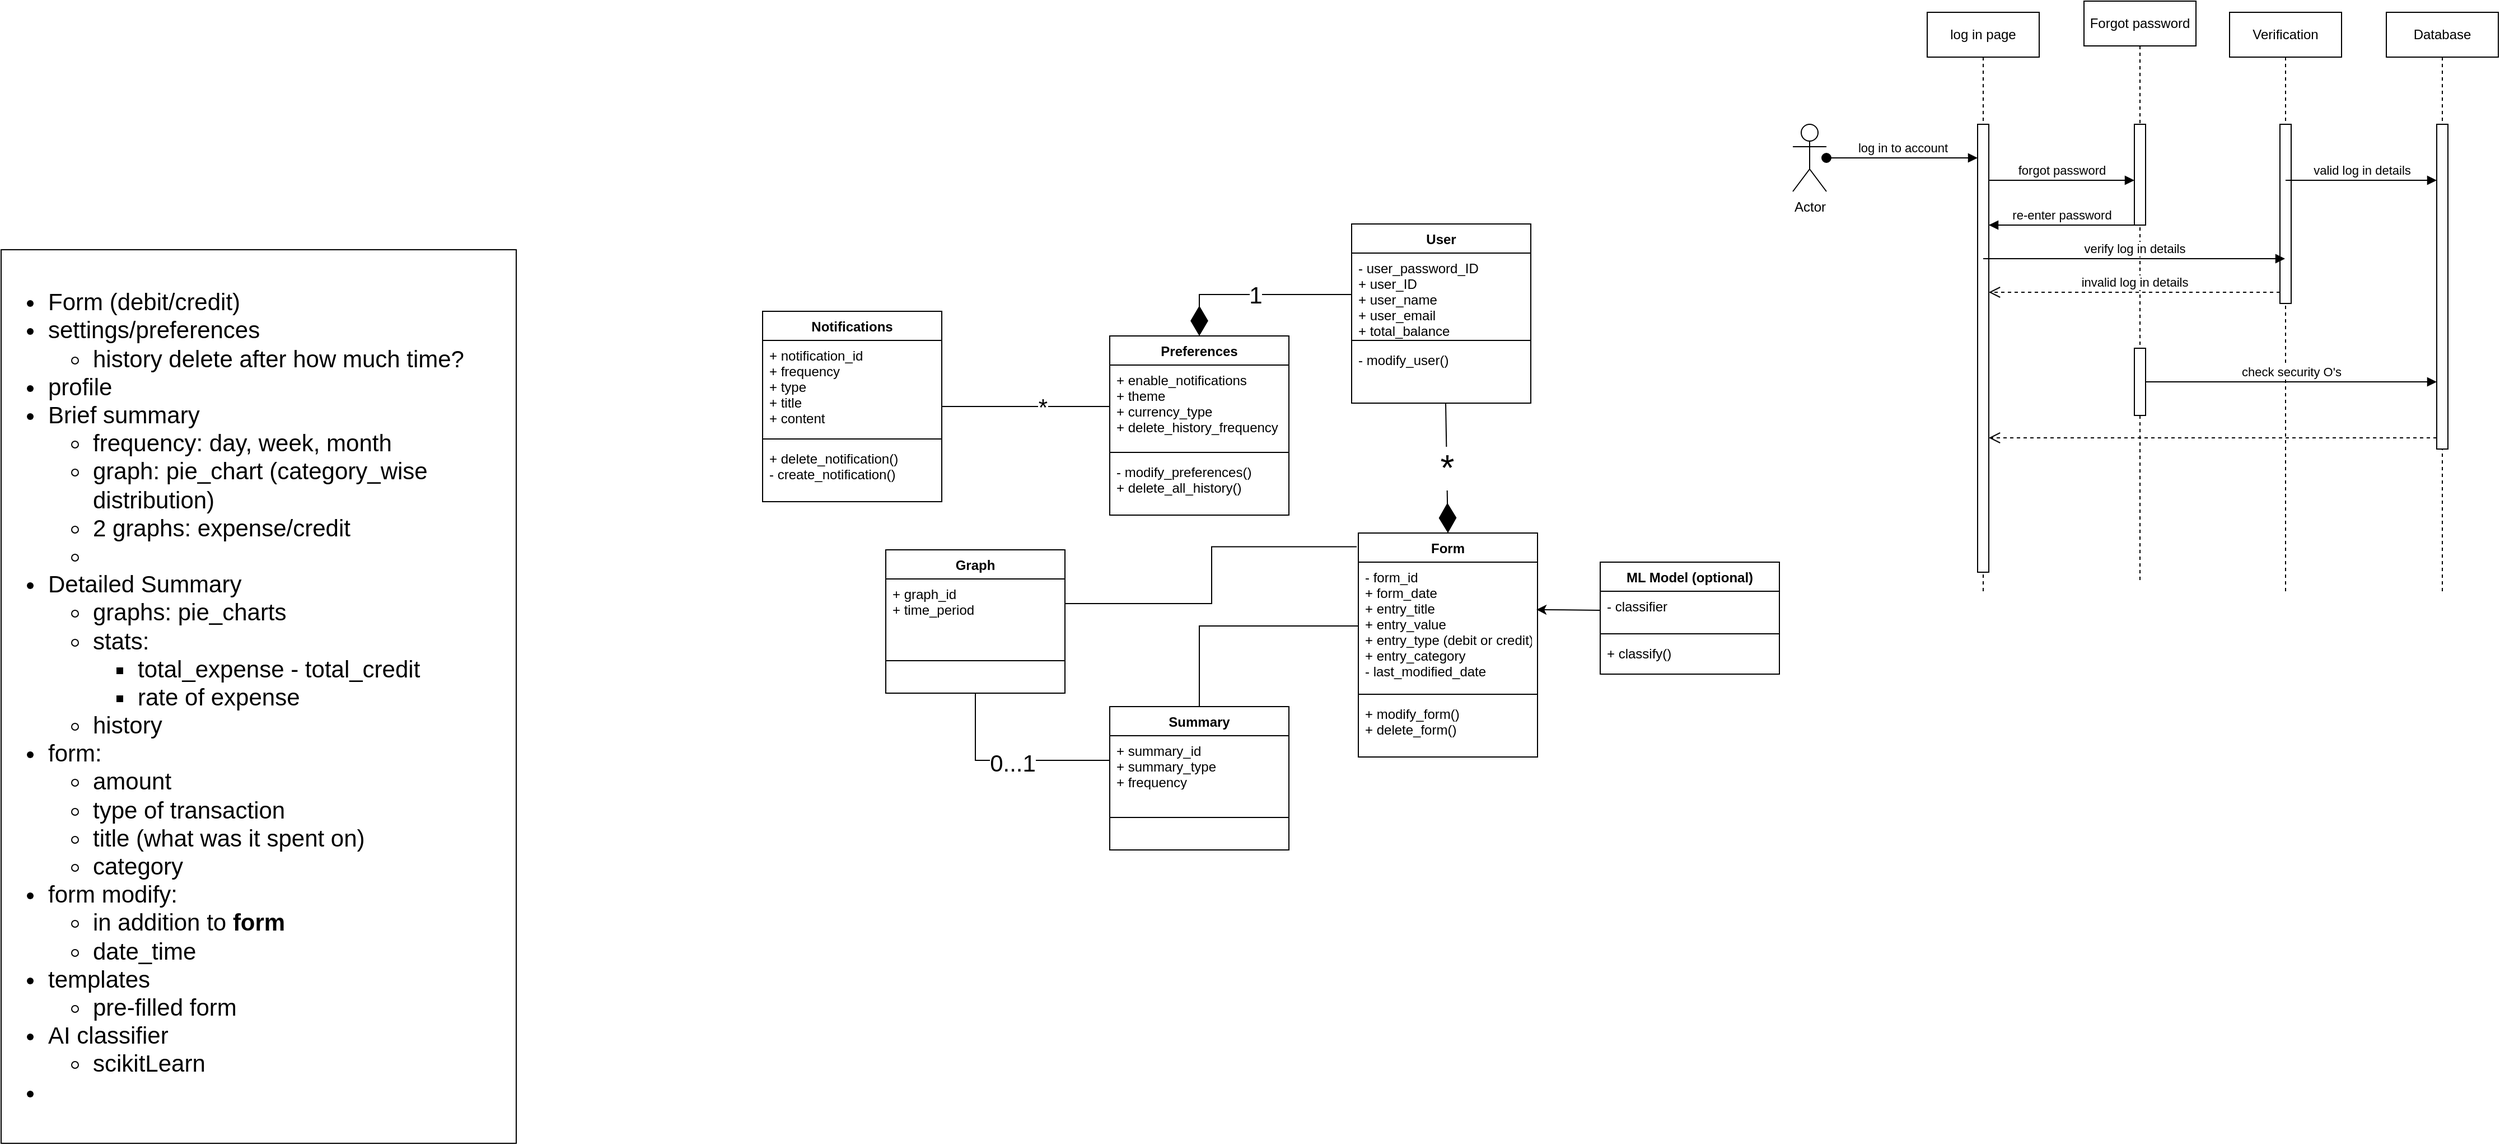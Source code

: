 <mxfile version="20.8.20" type="github">
  <diagram name="Page-1" id="2YBvvXClWsGukQMizWep">
    <mxGraphModel dx="3134" dy="627" grid="1" gridSize="10" guides="1" tooltips="1" connect="1" arrows="1" fold="1" page="1" pageScale="1" pageWidth="2000" pageHeight="1100" math="0" shadow="0">
      <root>
        <mxCell id="0" />
        <mxCell id="1" parent="0" />
        <mxCell id="stTqnZfCxz-nPY7UzvfY-1" value="Actor" style="shape=umlActor;verticalLabelPosition=bottom;verticalAlign=top;html=1;outlineConnect=0;" vertex="1" parent="1">
          <mxGeometry x="50" y="240" width="30" height="60" as="geometry" />
        </mxCell>
        <mxCell id="stTqnZfCxz-nPY7UzvfY-2" value="log in page" style="shape=umlLifeline;perimeter=lifelinePerimeter;whiteSpace=wrap;html=1;container=0;dropTarget=0;collapsible=0;recursiveResize=0;outlineConnect=0;portConstraint=eastwest;newEdgeStyle={&quot;edgeStyle&quot;:&quot;elbowEdgeStyle&quot;,&quot;elbow&quot;:&quot;vertical&quot;,&quot;curved&quot;:0,&quot;rounded&quot;:0};" vertex="1" parent="1">
          <mxGeometry x="170" y="140" width="100" height="520" as="geometry" />
        </mxCell>
        <mxCell id="stTqnZfCxz-nPY7UzvfY-6" value="" style="html=1;points=[];perimeter=orthogonalPerimeter;outlineConnect=0;targetShapes=umlLifeline;portConstraint=eastwest;newEdgeStyle={&quot;edgeStyle&quot;:&quot;elbowEdgeStyle&quot;,&quot;elbow&quot;:&quot;vertical&quot;,&quot;curved&quot;:0,&quot;rounded&quot;:0};" vertex="1" parent="stTqnZfCxz-nPY7UzvfY-2">
          <mxGeometry x="45" y="100" width="10" height="400" as="geometry" />
        </mxCell>
        <mxCell id="stTqnZfCxz-nPY7UzvfY-3" value="Forgot password" style="shape=umlLifeline;perimeter=lifelinePerimeter;whiteSpace=wrap;html=1;container=0;dropTarget=0;collapsible=0;recursiveResize=0;outlineConnect=0;portConstraint=eastwest;newEdgeStyle={&quot;edgeStyle&quot;:&quot;elbowEdgeStyle&quot;,&quot;elbow&quot;:&quot;vertical&quot;,&quot;curved&quot;:0,&quot;rounded&quot;:0};" vertex="1" parent="1">
          <mxGeometry x="310" y="130" width="100" height="520" as="geometry" />
        </mxCell>
        <mxCell id="stTqnZfCxz-nPY7UzvfY-10" value="" style="html=1;points=[];perimeter=orthogonalPerimeter;outlineConnect=0;targetShapes=umlLifeline;portConstraint=eastwest;newEdgeStyle={&quot;edgeStyle&quot;:&quot;elbowEdgeStyle&quot;,&quot;elbow&quot;:&quot;vertical&quot;,&quot;curved&quot;:0,&quot;rounded&quot;:0};" vertex="1" parent="stTqnZfCxz-nPY7UzvfY-3">
          <mxGeometry x="45" y="110" width="10" height="90" as="geometry" />
        </mxCell>
        <mxCell id="stTqnZfCxz-nPY7UzvfY-7" value="" style="html=1;points=[];perimeter=orthogonalPerimeter;outlineConnect=0;targetShapes=umlLifeline;portConstraint=eastwest;newEdgeStyle={&quot;edgeStyle&quot;:&quot;elbowEdgeStyle&quot;,&quot;elbow&quot;:&quot;vertical&quot;,&quot;curved&quot;:0,&quot;rounded&quot;:0};" vertex="1" parent="stTqnZfCxz-nPY7UzvfY-3">
          <mxGeometry x="45" y="310" width="10" height="60" as="geometry" />
        </mxCell>
        <mxCell id="stTqnZfCxz-nPY7UzvfY-4" value="Verification" style="shape=umlLifeline;perimeter=lifelinePerimeter;whiteSpace=wrap;html=1;container=0;dropTarget=0;collapsible=0;recursiveResize=0;outlineConnect=0;portConstraint=eastwest;newEdgeStyle={&quot;edgeStyle&quot;:&quot;elbowEdgeStyle&quot;,&quot;elbow&quot;:&quot;vertical&quot;,&quot;curved&quot;:0,&quot;rounded&quot;:0};" vertex="1" parent="1">
          <mxGeometry x="440" y="140" width="100" height="520" as="geometry" />
        </mxCell>
        <mxCell id="stTqnZfCxz-nPY7UzvfY-9" value="" style="html=1;points=[];perimeter=orthogonalPerimeter;outlineConnect=0;targetShapes=umlLifeline;portConstraint=eastwest;newEdgeStyle={&quot;edgeStyle&quot;:&quot;elbowEdgeStyle&quot;,&quot;elbow&quot;:&quot;vertical&quot;,&quot;curved&quot;:0,&quot;rounded&quot;:0};" vertex="1" parent="stTqnZfCxz-nPY7UzvfY-4">
          <mxGeometry x="45" y="100" width="10" height="160" as="geometry" />
        </mxCell>
        <mxCell id="stTqnZfCxz-nPY7UzvfY-5" value="Database" style="shape=umlLifeline;perimeter=lifelinePerimeter;whiteSpace=wrap;html=1;container=0;dropTarget=0;collapsible=0;recursiveResize=0;outlineConnect=0;portConstraint=eastwest;newEdgeStyle={&quot;edgeStyle&quot;:&quot;elbowEdgeStyle&quot;,&quot;elbow&quot;:&quot;vertical&quot;,&quot;curved&quot;:0,&quot;rounded&quot;:0};" vertex="1" parent="1">
          <mxGeometry x="580" y="140" width="100" height="520" as="geometry" />
        </mxCell>
        <mxCell id="stTqnZfCxz-nPY7UzvfY-8" value="" style="html=1;points=[];perimeter=orthogonalPerimeter;outlineConnect=0;targetShapes=umlLifeline;portConstraint=eastwest;newEdgeStyle={&quot;edgeStyle&quot;:&quot;elbowEdgeStyle&quot;,&quot;elbow&quot;:&quot;vertical&quot;,&quot;curved&quot;:0,&quot;rounded&quot;:0};" vertex="1" parent="stTqnZfCxz-nPY7UzvfY-5">
          <mxGeometry x="45" y="100" width="10" height="290" as="geometry" />
        </mxCell>
        <mxCell id="stTqnZfCxz-nPY7UzvfY-11" value="log in to account" style="html=1;verticalAlign=bottom;startArrow=oval;startFill=1;endArrow=block;startSize=8;edgeStyle=elbowEdgeStyle;elbow=vertical;curved=0;rounded=0;" edge="1" parent="1" source="stTqnZfCxz-nPY7UzvfY-1" target="stTqnZfCxz-nPY7UzvfY-6">
          <mxGeometry width="60" relative="1" as="geometry">
            <mxPoint x="610" y="360" as="sourcePoint" />
            <mxPoint x="670" y="360" as="targetPoint" />
          </mxGeometry>
        </mxCell>
        <mxCell id="stTqnZfCxz-nPY7UzvfY-12" value="forgot password" style="html=1;verticalAlign=bottom;endArrow=block;edgeStyle=elbowEdgeStyle;elbow=vertical;curved=0;rounded=0;" edge="1" parent="1" source="stTqnZfCxz-nPY7UzvfY-6" target="stTqnZfCxz-nPY7UzvfY-10">
          <mxGeometry width="80" relative="1" as="geometry">
            <mxPoint x="600" y="360" as="sourcePoint" />
            <mxPoint x="680" y="360" as="targetPoint" />
            <Array as="points">
              <mxPoint x="320" y="290" />
            </Array>
          </mxGeometry>
        </mxCell>
        <mxCell id="stTqnZfCxz-nPY7UzvfY-13" value="re-enter password" style="html=1;verticalAlign=bottom;endArrow=block;edgeStyle=elbowEdgeStyle;elbow=vertical;curved=0;rounded=0;" edge="1" parent="1" source="stTqnZfCxz-nPY7UzvfY-10" target="stTqnZfCxz-nPY7UzvfY-6">
          <mxGeometry width="80" relative="1" as="geometry">
            <mxPoint x="600" y="360" as="sourcePoint" />
            <mxPoint x="680" y="360" as="targetPoint" />
            <Array as="points">
              <mxPoint x="290" y="330" />
            </Array>
          </mxGeometry>
        </mxCell>
        <mxCell id="stTqnZfCxz-nPY7UzvfY-14" value="verify log in details" style="html=1;verticalAlign=bottom;endArrow=block;edgeStyle=elbowEdgeStyle;elbow=vertical;curved=0;rounded=0;" edge="1" parent="1" source="stTqnZfCxz-nPY7UzvfY-2" target="stTqnZfCxz-nPY7UzvfY-4">
          <mxGeometry width="80" relative="1" as="geometry">
            <mxPoint x="600" y="360" as="sourcePoint" />
            <mxPoint x="680" y="360" as="targetPoint" />
            <Array as="points">
              <mxPoint x="430" y="360" />
              <mxPoint x="380" y="390" />
            </Array>
          </mxGeometry>
        </mxCell>
        <mxCell id="stTqnZfCxz-nPY7UzvfY-15" value="invalid log in details" style="html=1;verticalAlign=bottom;endArrow=open;dashed=1;endSize=8;edgeStyle=elbowEdgeStyle;elbow=vertical;curved=0;rounded=0;" edge="1" parent="1" source="stTqnZfCxz-nPY7UzvfY-9" target="stTqnZfCxz-nPY7UzvfY-6">
          <mxGeometry relative="1" as="geometry">
            <mxPoint x="680" y="360" as="sourcePoint" />
            <mxPoint x="600" y="360" as="targetPoint" />
            <Array as="points">
              <mxPoint x="390" y="390" />
            </Array>
          </mxGeometry>
        </mxCell>
        <mxCell id="stTqnZfCxz-nPY7UzvfY-16" value="valid log in details" style="html=1;verticalAlign=bottom;endArrow=block;edgeStyle=elbowEdgeStyle;elbow=vertical;curved=0;rounded=0;" edge="1" parent="1" source="stTqnZfCxz-nPY7UzvfY-4" target="stTqnZfCxz-nPY7UzvfY-8">
          <mxGeometry width="80" relative="1" as="geometry">
            <mxPoint x="600" y="360" as="sourcePoint" />
            <mxPoint x="680" y="360" as="targetPoint" />
            <Array as="points">
              <mxPoint x="590" y="290" />
            </Array>
          </mxGeometry>
        </mxCell>
        <mxCell id="stTqnZfCxz-nPY7UzvfY-17" value="check security O&#39;s" style="html=1;verticalAlign=bottom;endArrow=block;edgeStyle=elbowEdgeStyle;elbow=vertical;curved=0;rounded=0;" edge="1" parent="1" source="stTqnZfCxz-nPY7UzvfY-7" target="stTqnZfCxz-nPY7UzvfY-8">
          <mxGeometry width="80" relative="1" as="geometry">
            <mxPoint x="600" y="360" as="sourcePoint" />
            <mxPoint x="680" y="360" as="targetPoint" />
            <Array as="points">
              <mxPoint x="580" y="470" />
              <mxPoint x="550" y="450" />
            </Array>
          </mxGeometry>
        </mxCell>
        <mxCell id="stTqnZfCxz-nPY7UzvfY-18" value="" style="html=1;verticalAlign=bottom;endArrow=open;dashed=1;endSize=8;edgeStyle=elbowEdgeStyle;elbow=vertical;curved=0;rounded=0;" edge="1" parent="1" source="stTqnZfCxz-nPY7UzvfY-8" target="stTqnZfCxz-nPY7UzvfY-6">
          <mxGeometry relative="1" as="geometry">
            <mxPoint x="680" y="360" as="sourcePoint" />
            <mxPoint x="600" y="360" as="targetPoint" />
            <Array as="points">
              <mxPoint x="520" y="520" />
            </Array>
          </mxGeometry>
        </mxCell>
        <mxCell id="1YFrrPJFMDi00KkuxB1G-1" value="User" style="swimlane;fontStyle=1;align=center;verticalAlign=top;childLayout=stackLayout;horizontal=1;startSize=26;horizontalStack=0;resizeParent=1;resizeParentMax=0;resizeLast=0;collapsible=1;marginBottom=0;" vertex="1" parent="1">
          <mxGeometry x="-344" y="329" width="160" height="160" as="geometry" />
        </mxCell>
        <mxCell id="1YFrrPJFMDi00KkuxB1G-2" value="- user_password_ID&#xa;+ user_ID &#xa;+ user_name&#xa;+ user_email&#xa;+ total_balance" style="text;strokeColor=none;fillColor=none;align=left;verticalAlign=top;spacingLeft=4;spacingRight=4;overflow=hidden;rotatable=0;points=[[0,0.5],[1,0.5]];portConstraint=eastwest;" vertex="1" parent="1YFrrPJFMDi00KkuxB1G-1">
          <mxGeometry y="26" width="160" height="74" as="geometry" />
        </mxCell>
        <mxCell id="1YFrrPJFMDi00KkuxB1G-3" value="" style="line;strokeWidth=1;fillColor=none;align=left;verticalAlign=middle;spacingTop=-1;spacingLeft=3;spacingRight=3;rotatable=0;labelPosition=right;points=[];portConstraint=eastwest;strokeColor=inherit;" vertex="1" parent="1YFrrPJFMDi00KkuxB1G-1">
          <mxGeometry y="100" width="160" height="8" as="geometry" />
        </mxCell>
        <mxCell id="1YFrrPJFMDi00KkuxB1G-4" value="- modify_user()" style="text;strokeColor=none;fillColor=none;align=left;verticalAlign=top;spacingLeft=4;spacingRight=4;overflow=hidden;rotatable=0;points=[[0,0.5],[1,0.5]];portConstraint=eastwest;" vertex="1" parent="1YFrrPJFMDi00KkuxB1G-1">
          <mxGeometry y="108" width="160" height="52" as="geometry" />
        </mxCell>
        <mxCell id="1YFrrPJFMDi00KkuxB1G-6" value="Form" style="swimlane;fontStyle=1;align=center;verticalAlign=top;childLayout=stackLayout;horizontal=1;startSize=26;horizontalStack=0;resizeParent=1;resizeParentMax=0;resizeLast=0;collapsible=1;marginBottom=0;" vertex="1" parent="1">
          <mxGeometry x="-338" y="605" width="160" height="200" as="geometry" />
        </mxCell>
        <mxCell id="1YFrrPJFMDi00KkuxB1G-7" value="- form_id&#xa;+ form_date &#xa;+ entry_title&#xa;+ entry_value&#xa;+ entry_type (debit or credit)&#xa;+ entry_category&#xa;- last_modified_date" style="text;strokeColor=none;fillColor=none;align=left;verticalAlign=top;spacingLeft=4;spacingRight=4;overflow=hidden;rotatable=0;points=[[0,0.5],[1,0.5]];portConstraint=eastwest;" vertex="1" parent="1YFrrPJFMDi00KkuxB1G-6">
          <mxGeometry y="26" width="160" height="114" as="geometry" />
        </mxCell>
        <mxCell id="1YFrrPJFMDi00KkuxB1G-8" value="" style="line;strokeWidth=1;fillColor=none;align=left;verticalAlign=middle;spacingTop=-1;spacingLeft=3;spacingRight=3;rotatable=0;labelPosition=right;points=[];portConstraint=eastwest;strokeColor=inherit;" vertex="1" parent="1YFrrPJFMDi00KkuxB1G-6">
          <mxGeometry y="140" width="160" height="8" as="geometry" />
        </mxCell>
        <mxCell id="1YFrrPJFMDi00KkuxB1G-9" value="+ modify_form()&#xa;+ delete_form()" style="text;strokeColor=none;fillColor=none;align=left;verticalAlign=top;spacingLeft=4;spacingRight=4;overflow=hidden;rotatable=0;points=[[0,0.5],[1,0.5]];portConstraint=eastwest;" vertex="1" parent="1YFrrPJFMDi00KkuxB1G-6">
          <mxGeometry y="148" width="160" height="52" as="geometry" />
        </mxCell>
        <mxCell id="1YFrrPJFMDi00KkuxB1G-10" value="ML Model (optional)" style="swimlane;fontStyle=1;align=center;verticalAlign=top;childLayout=stackLayout;horizontal=1;startSize=26;horizontalStack=0;resizeParent=1;resizeParentMax=0;resizeLast=0;collapsible=1;marginBottom=0;" vertex="1" parent="1">
          <mxGeometry x="-122" y="631" width="160" height="100" as="geometry" />
        </mxCell>
        <mxCell id="1YFrrPJFMDi00KkuxB1G-11" value="- classifier" style="text;strokeColor=none;fillColor=none;align=left;verticalAlign=top;spacingLeft=4;spacingRight=4;overflow=hidden;rotatable=0;points=[[0,0.5],[1,0.5]];portConstraint=eastwest;" vertex="1" parent="1YFrrPJFMDi00KkuxB1G-10">
          <mxGeometry y="26" width="160" height="34" as="geometry" />
        </mxCell>
        <mxCell id="1YFrrPJFMDi00KkuxB1G-12" value="" style="line;strokeWidth=1;fillColor=none;align=left;verticalAlign=middle;spacingTop=-1;spacingLeft=3;spacingRight=3;rotatable=0;labelPosition=right;points=[];portConstraint=eastwest;strokeColor=inherit;" vertex="1" parent="1YFrrPJFMDi00KkuxB1G-10">
          <mxGeometry y="60" width="160" height="8" as="geometry" />
        </mxCell>
        <mxCell id="1YFrrPJFMDi00KkuxB1G-13" value="+ classify()" style="text;strokeColor=none;fillColor=none;align=left;verticalAlign=top;spacingLeft=4;spacingRight=4;overflow=hidden;rotatable=0;points=[[0,0.5],[1,0.5]];portConstraint=eastwest;" vertex="1" parent="1YFrrPJFMDi00KkuxB1G-10">
          <mxGeometry y="68" width="160" height="32" as="geometry" />
        </mxCell>
        <mxCell id="1YFrrPJFMDi00KkuxB1G-18" value="&lt;font style=&quot;font-size: 32px;&quot;&gt;*&lt;/font&gt;" style="endArrow=diamondThin;endFill=1;endSize=24;html=1;rounded=0;exitX=0.525;exitY=1;exitDx=0;exitDy=0;exitPerimeter=0;entryX=0.5;entryY=0;entryDx=0;entryDy=0;" edge="1" parent="1" source="1YFrrPJFMDi00KkuxB1G-4" target="1YFrrPJFMDi00KkuxB1G-6">
          <mxGeometry width="160" relative="1" as="geometry">
            <mxPoint x="-280" y="510" as="sourcePoint" />
            <mxPoint x="-120" y="510" as="targetPoint" />
          </mxGeometry>
        </mxCell>
        <mxCell id="1YFrrPJFMDi00KkuxB1G-21" style="edgeStyle=none;rounded=0;orthogonalLoop=1;jettySize=auto;html=1;entryX=0.994;entryY=0.372;entryDx=0;entryDy=0;entryPerimeter=0;endArrow=classic;endFill=1;exitX=0;exitY=0.5;exitDx=0;exitDy=0;" edge="1" parent="1" source="1YFrrPJFMDi00KkuxB1G-11" target="1YFrrPJFMDi00KkuxB1G-7">
          <mxGeometry relative="1" as="geometry" />
        </mxCell>
        <mxCell id="1YFrrPJFMDi00KkuxB1G-22" value="Preferences" style="swimlane;fontStyle=1;align=center;verticalAlign=top;childLayout=stackLayout;horizontal=1;startSize=26;horizontalStack=0;resizeParent=1;resizeParentMax=0;resizeLast=0;collapsible=1;marginBottom=0;" vertex="1" parent="1">
          <mxGeometry x="-560" y="429" width="160" height="160" as="geometry" />
        </mxCell>
        <mxCell id="1YFrrPJFMDi00KkuxB1G-23" value="+ enable_notifications&#xa;+ theme&#xa;+ currency_type&#xa;+ delete_history_frequency" style="text;strokeColor=none;fillColor=none;align=left;verticalAlign=top;spacingLeft=4;spacingRight=4;overflow=hidden;rotatable=0;points=[[0,0.5],[1,0.5]];portConstraint=eastwest;" vertex="1" parent="1YFrrPJFMDi00KkuxB1G-22">
          <mxGeometry y="26" width="160" height="74" as="geometry" />
        </mxCell>
        <mxCell id="1YFrrPJFMDi00KkuxB1G-24" value="" style="line;strokeWidth=1;fillColor=none;align=left;verticalAlign=middle;spacingTop=-1;spacingLeft=3;spacingRight=3;rotatable=0;labelPosition=right;points=[];portConstraint=eastwest;strokeColor=inherit;" vertex="1" parent="1YFrrPJFMDi00KkuxB1G-22">
          <mxGeometry y="100" width="160" height="8" as="geometry" />
        </mxCell>
        <mxCell id="1YFrrPJFMDi00KkuxB1G-25" value="- modify_preferences()&#xa;+ delete_all_history()" style="text;strokeColor=none;fillColor=none;align=left;verticalAlign=top;spacingLeft=4;spacingRight=4;overflow=hidden;rotatable=0;points=[[0,0.5],[1,0.5]];portConstraint=eastwest;" vertex="1" parent="1YFrrPJFMDi00KkuxB1G-22">
          <mxGeometry y="108" width="160" height="52" as="geometry" />
        </mxCell>
        <mxCell id="1YFrrPJFMDi00KkuxB1G-26" value="&lt;font style=&quot;font-size: 21px;&quot;&gt;1&lt;/font&gt;" style="endArrow=diamondThin;endFill=1;endSize=24;html=1;rounded=0;exitX=0;exitY=0.5;exitDx=0;exitDy=0;entryX=0.5;entryY=0;entryDx=0;entryDy=0;edgeStyle=orthogonalEdgeStyle;" edge="1" parent="1" source="1YFrrPJFMDi00KkuxB1G-2" target="1YFrrPJFMDi00KkuxB1G-22">
          <mxGeometry width="160" relative="1" as="geometry">
            <mxPoint x="-250" y="499" as="sourcePoint" />
            <mxPoint x="-250" y="590" as="targetPoint" />
          </mxGeometry>
        </mxCell>
        <mxCell id="1YFrrPJFMDi00KkuxB1G-27" value="Notifications" style="swimlane;fontStyle=1;align=center;verticalAlign=top;childLayout=stackLayout;horizontal=1;startSize=26;horizontalStack=0;resizeParent=1;resizeParentMax=0;resizeLast=0;collapsible=1;marginBottom=0;" vertex="1" parent="1">
          <mxGeometry x="-870" y="407" width="160" height="170" as="geometry" />
        </mxCell>
        <mxCell id="1YFrrPJFMDi00KkuxB1G-28" value="+ notification_id&#xa;+ frequency&#xa;+ type&#xa;+ title&#xa;+ content" style="text;strokeColor=none;fillColor=none;align=left;verticalAlign=top;spacingLeft=4;spacingRight=4;overflow=hidden;rotatable=0;points=[[0,0.5],[1,0.5]];portConstraint=eastwest;" vertex="1" parent="1YFrrPJFMDi00KkuxB1G-27">
          <mxGeometry y="26" width="160" height="84" as="geometry" />
        </mxCell>
        <mxCell id="1YFrrPJFMDi00KkuxB1G-29" value="" style="line;strokeWidth=1;fillColor=none;align=left;verticalAlign=middle;spacingTop=-1;spacingLeft=3;spacingRight=3;rotatable=0;labelPosition=right;points=[];portConstraint=eastwest;strokeColor=inherit;" vertex="1" parent="1YFrrPJFMDi00KkuxB1G-27">
          <mxGeometry y="110" width="160" height="8" as="geometry" />
        </mxCell>
        <mxCell id="1YFrrPJFMDi00KkuxB1G-30" value="+ delete_notification()&#xa;- create_notification()" style="text;strokeColor=none;fillColor=none;align=left;verticalAlign=top;spacingLeft=4;spacingRight=4;overflow=hidden;rotatable=0;points=[[0,0.5],[1,0.5]];portConstraint=eastwest;" vertex="1" parent="1YFrrPJFMDi00KkuxB1G-27">
          <mxGeometry y="118" width="160" height="52" as="geometry" />
        </mxCell>
        <mxCell id="1YFrrPJFMDi00KkuxB1G-31" style="edgeStyle=orthogonalEdgeStyle;rounded=0;orthogonalLoop=1;jettySize=auto;html=1;exitX=0;exitY=0.5;exitDx=0;exitDy=0;endArrow=none;endFill=0;" edge="1" parent="1" source="1YFrrPJFMDi00KkuxB1G-23" target="1YFrrPJFMDi00KkuxB1G-27">
          <mxGeometry relative="1" as="geometry" />
        </mxCell>
        <mxCell id="1YFrrPJFMDi00KkuxB1G-44" value="*" style="edgeLabel;html=1;align=center;verticalAlign=middle;resizable=0;points=[];fontSize=21;" connectable="0" vertex="1" parent="1YFrrPJFMDi00KkuxB1G-31">
          <mxGeometry x="-0.192" relative="1" as="geometry">
            <mxPoint as="offset" />
          </mxGeometry>
        </mxCell>
        <mxCell id="1YFrrPJFMDi00KkuxB1G-37" style="edgeStyle=orthogonalEdgeStyle;rounded=0;orthogonalLoop=1;jettySize=auto;html=1;endArrow=none;endFill=0;" edge="1" parent="1" source="1YFrrPJFMDi00KkuxB1G-32" target="1YFrrPJFMDi00KkuxB1G-7">
          <mxGeometry relative="1" as="geometry" />
        </mxCell>
        <mxCell id="1YFrrPJFMDi00KkuxB1G-32" value="Summary" style="swimlane;fontStyle=1;align=center;verticalAlign=top;childLayout=stackLayout;horizontal=1;startSize=26;horizontalStack=0;resizeParent=1;resizeParentMax=0;resizeLast=0;collapsible=1;marginBottom=0;" vertex="1" parent="1">
          <mxGeometry x="-560" y="760" width="160" height="128" as="geometry" />
        </mxCell>
        <mxCell id="1YFrrPJFMDi00KkuxB1G-33" value="+ summary_id&#xa;+ summary_type&#xa;+ frequency" style="text;strokeColor=none;fillColor=none;align=left;verticalAlign=top;spacingLeft=4;spacingRight=4;overflow=hidden;rotatable=0;points=[[0,0.5],[1,0.5]];portConstraint=eastwest;" vertex="1" parent="1YFrrPJFMDi00KkuxB1G-32">
          <mxGeometry y="26" width="160" height="44" as="geometry" />
        </mxCell>
        <mxCell id="1YFrrPJFMDi00KkuxB1G-34" value="" style="line;strokeWidth=1;fillColor=none;align=left;verticalAlign=middle;spacingTop=-1;spacingLeft=3;spacingRight=3;rotatable=0;labelPosition=right;points=[];portConstraint=eastwest;strokeColor=inherit;" vertex="1" parent="1YFrrPJFMDi00KkuxB1G-32">
          <mxGeometry y="70" width="160" height="58" as="geometry" />
        </mxCell>
        <mxCell id="1YFrrPJFMDi00KkuxB1G-42" value="2" style="edgeStyle=orthogonalEdgeStyle;rounded=0;orthogonalLoop=1;jettySize=auto;html=1;fontSize=21;endArrow=none;endFill=0;" edge="1" parent="1" source="1YFrrPJFMDi00KkuxB1G-39" target="1YFrrPJFMDi00KkuxB1G-33">
          <mxGeometry relative="1" as="geometry" />
        </mxCell>
        <mxCell id="1YFrrPJFMDi00KkuxB1G-43" value="0...1" style="edgeLabel;html=1;align=center;verticalAlign=middle;resizable=0;points=[];fontSize=21;" connectable="0" vertex="1" parent="1YFrrPJFMDi00KkuxB1G-42">
          <mxGeometry x="0.038" y="-2" relative="1" as="geometry">
            <mxPoint x="-1" as="offset" />
          </mxGeometry>
        </mxCell>
        <mxCell id="1YFrrPJFMDi00KkuxB1G-39" value="Graph" style="swimlane;fontStyle=1;align=center;verticalAlign=top;childLayout=stackLayout;horizontal=1;startSize=26;horizontalStack=0;resizeParent=1;resizeParentMax=0;resizeLast=0;collapsible=1;marginBottom=0;" vertex="1" parent="1">
          <mxGeometry x="-760" y="620" width="160" height="128" as="geometry" />
        </mxCell>
        <mxCell id="1YFrrPJFMDi00KkuxB1G-40" value="+ graph_id&#xa;+ time_period" style="text;strokeColor=none;fillColor=none;align=left;verticalAlign=top;spacingLeft=4;spacingRight=4;overflow=hidden;rotatable=0;points=[[0,0.5],[1,0.5]];portConstraint=eastwest;" vertex="1" parent="1YFrrPJFMDi00KkuxB1G-39">
          <mxGeometry y="26" width="160" height="44" as="geometry" />
        </mxCell>
        <mxCell id="1YFrrPJFMDi00KkuxB1G-41" value="" style="line;strokeWidth=1;fillColor=none;align=left;verticalAlign=middle;spacingTop=-1;spacingLeft=3;spacingRight=3;rotatable=0;labelPosition=right;points=[];portConstraint=eastwest;strokeColor=inherit;" vertex="1" parent="1YFrrPJFMDi00KkuxB1G-39">
          <mxGeometry y="70" width="160" height="58" as="geometry" />
        </mxCell>
        <mxCell id="1YFrrPJFMDi00KkuxB1G-47" style="edgeStyle=orthogonalEdgeStyle;rounded=0;orthogonalLoop=1;jettySize=auto;html=1;exitX=1;exitY=0.5;exitDx=0;exitDy=0;entryX=-0.009;entryY=0.061;entryDx=0;entryDy=0;entryPerimeter=0;strokeWidth=1;fontSize=21;endArrow=none;endFill=0;" edge="1" parent="1" source="1YFrrPJFMDi00KkuxB1G-40" target="1YFrrPJFMDi00KkuxB1G-6">
          <mxGeometry relative="1" as="geometry" />
        </mxCell>
        <mxCell id="1YFrrPJFMDi00KkuxB1G-49" value="&lt;ul&gt;&lt;li&gt;Form (debit/credit)&lt;/li&gt;&lt;li&gt;settings/preferences&lt;/li&gt;&lt;ul&gt;&lt;li&gt;history delete after how much time?&lt;/li&gt;&lt;/ul&gt;&lt;li&gt;profile&lt;/li&gt;&lt;li&gt;Brief summary&lt;/li&gt;&lt;ul&gt;&lt;li&gt;frequency: day, week, month&lt;/li&gt;&lt;li&gt;graph: pie_chart (category_wise distribution)&lt;/li&gt;&lt;li&gt;2 graphs: expense/credit&amp;nbsp;&lt;/li&gt;&lt;li&gt;&lt;br&gt;&lt;/li&gt;&lt;/ul&gt;&lt;li&gt;Detailed Summary&lt;/li&gt;&lt;ul&gt;&lt;li&gt;graphs: pie_charts&lt;/li&gt;&lt;li&gt;stats:&lt;/li&gt;&lt;ul&gt;&lt;li&gt;total_expense - total_credit&lt;/li&gt;&lt;li&gt;rate of expense&lt;/li&gt;&lt;/ul&gt;&lt;li&gt;history&lt;/li&gt;&lt;/ul&gt;&lt;li&gt;form:&lt;/li&gt;&lt;ul&gt;&lt;li&gt;amount&lt;/li&gt;&lt;li&gt;type of transaction&lt;/li&gt;&lt;li&gt;title (what was it spent on)&lt;/li&gt;&lt;li&gt;category&lt;/li&gt;&lt;/ul&gt;&lt;li&gt;form modify:&lt;/li&gt;&lt;ul&gt;&lt;li&gt;in addition to &lt;b&gt;form&lt;/b&gt;&lt;/li&gt;&lt;li&gt;date_time&lt;/li&gt;&lt;/ul&gt;&lt;li&gt;templates&lt;/li&gt;&lt;ul&gt;&lt;li&gt;pre-filled form&lt;/li&gt;&lt;/ul&gt;&lt;li&gt;AI classifier&lt;/li&gt;&lt;ul&gt;&lt;li&gt;scikitLearn&lt;/li&gt;&lt;/ul&gt;&lt;li&gt;&lt;br&gt;&lt;/li&gt;&lt;/ul&gt;" style="rounded=0;whiteSpace=wrap;html=1;fontSize=21;align=left;" vertex="1" parent="1">
          <mxGeometry x="-1550" y="352" width="460" height="798" as="geometry" />
        </mxCell>
      </root>
    </mxGraphModel>
  </diagram>
</mxfile>

